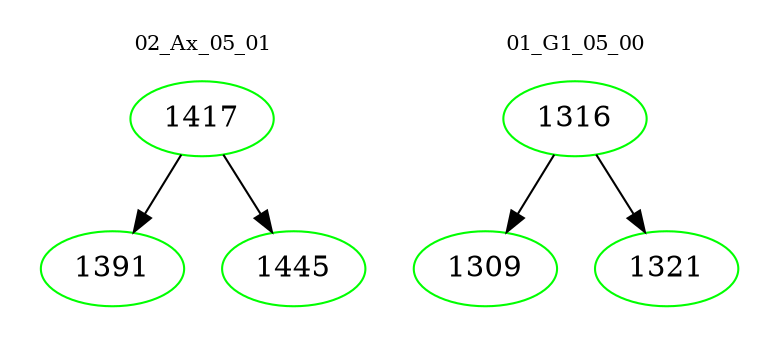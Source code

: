 digraph{
subgraph cluster_0 {
color = white
label = "02_Ax_05_01";
fontsize=10;
T0_1417 [label="1417", color="green"]
T0_1417 -> T0_1391 [color="black"]
T0_1391 [label="1391", color="green"]
T0_1417 -> T0_1445 [color="black"]
T0_1445 [label="1445", color="green"]
}
subgraph cluster_1 {
color = white
label = "01_G1_05_00";
fontsize=10;
T1_1316 [label="1316", color="green"]
T1_1316 -> T1_1309 [color="black"]
T1_1309 [label="1309", color="green"]
T1_1316 -> T1_1321 [color="black"]
T1_1321 [label="1321", color="green"]
}
}
